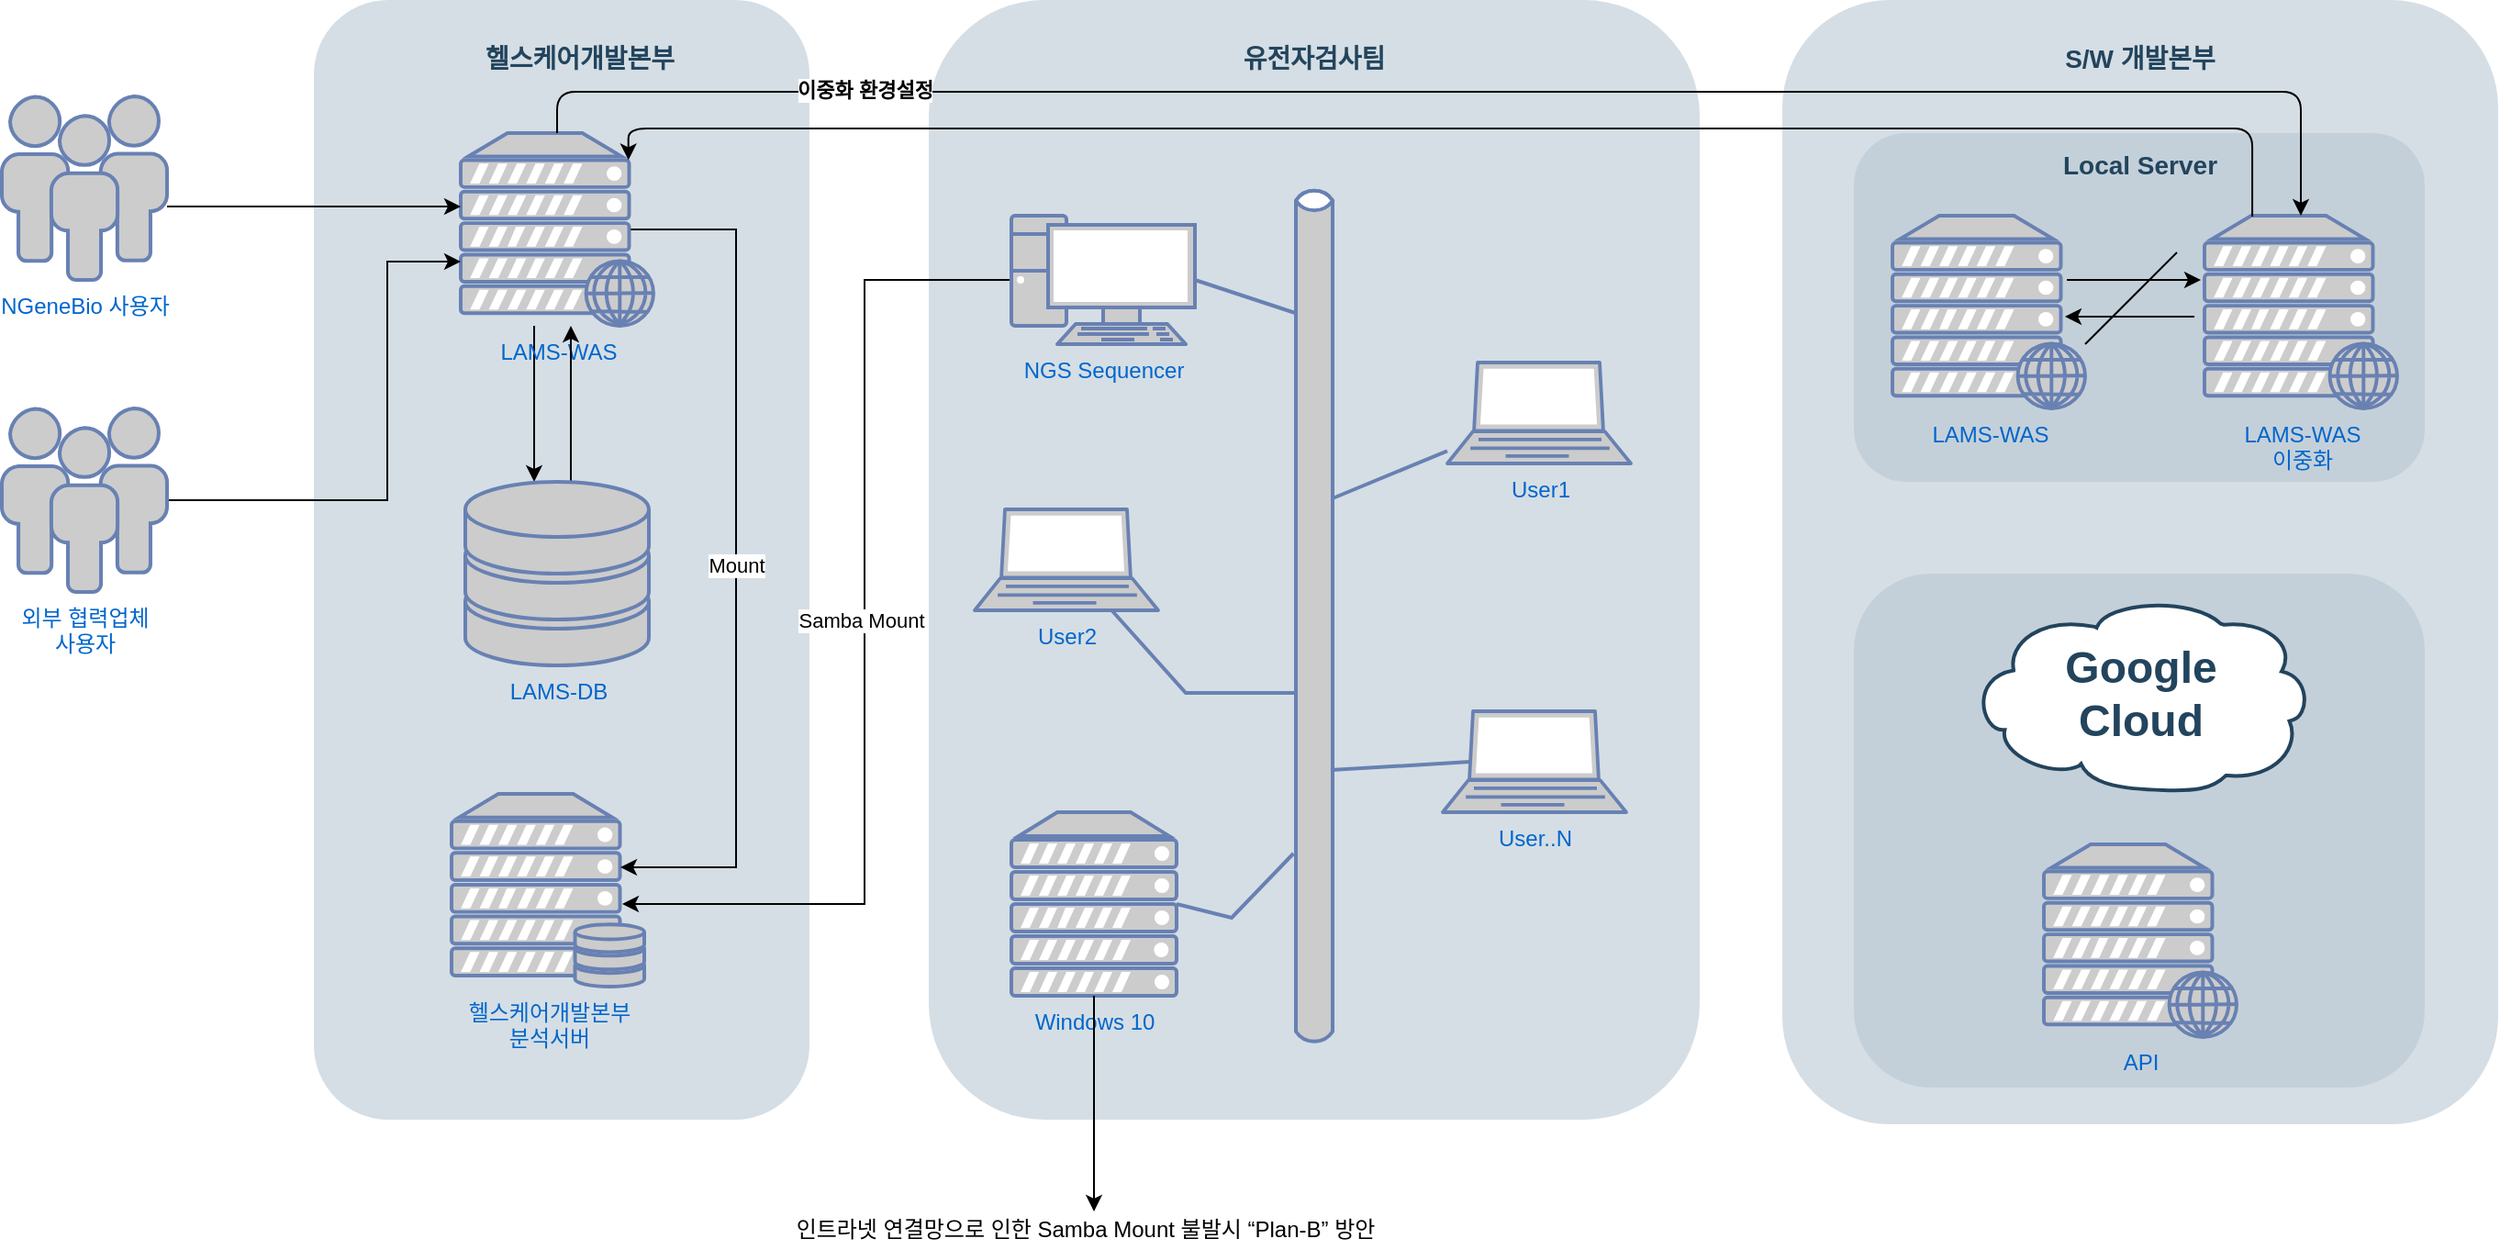 <mxfile version="14.9.5" type="github">
  <diagram id="EYfuoUODgCIz9-c0R4cI" name="페이지-1">
    <mxGraphModel dx="1469" dy="1100" grid="1" gridSize="10" guides="1" tooltips="1" connect="1" arrows="1" fold="1" page="1" pageScale="1" pageWidth="1600" pageHeight="900" math="0" shadow="0">
      <root>
        <mxCell id="0" />
        <mxCell id="1" parent="0" />
        <mxCell id="b1GEgxaDN2SPHYTd9Y_0-46" value="" style="rounded=1;whiteSpace=wrap;html=1;strokeColor=none;fillColor=#BAC8D3;fontSize=24;fontColor=#23445D;align=center;opacity=60;" parent="1" vertex="1">
          <mxGeometry x="1000" y="80" width="390" height="612.5" as="geometry" />
        </mxCell>
        <mxCell id="b1GEgxaDN2SPHYTd9Y_0-45" value="" style="rounded=1;whiteSpace=wrap;html=1;strokeColor=none;fillColor=#BAC8D3;fontSize=24;fontColor=#23445D;align=center;opacity=60;" parent="1" vertex="1">
          <mxGeometry x="1039" y="392.5" width="311" height="280" as="geometry" />
        </mxCell>
        <mxCell id="b1GEgxaDN2SPHYTd9Y_0-42" value="" style="rounded=1;whiteSpace=wrap;html=1;strokeColor=none;fillColor=#BAC8D3;fontSize=24;fontColor=#23445D;align=center;opacity=60;" parent="1" vertex="1">
          <mxGeometry x="1039" y="152.5" width="311" height="190" as="geometry" />
        </mxCell>
        <mxCell id="b1GEgxaDN2SPHYTd9Y_0-25" value="" style="rounded=1;whiteSpace=wrap;html=1;strokeColor=none;fillColor=#BAC8D3;fontSize=24;fontColor=#23445D;align=center;opacity=60;" parent="1" vertex="1">
          <mxGeometry x="535" y="80" width="420" height="610" as="geometry" />
        </mxCell>
        <mxCell id="b1GEgxaDN2SPHYTd9Y_0-10" value="" style="rounded=1;whiteSpace=wrap;html=1;strokeColor=none;fillColor=#BAC8D3;fontSize=24;fontColor=#23445D;align=center;opacity=60;" parent="1" vertex="1">
          <mxGeometry x="200" y="80" width="270" height="610" as="geometry" />
        </mxCell>
        <mxCell id="b1GEgxaDN2SPHYTd9Y_0-3" value="헬스케어개발본부&lt;br&gt;분석서버" style="fontColor=#0066CC;verticalAlign=top;verticalLabelPosition=bottom;labelPosition=center;align=center;html=1;outlineConnect=0;fillColor=#CCCCCC;strokeColor=#6881B3;gradientColor=none;gradientDirection=north;strokeWidth=2;shape=mxgraph.networks.server_storage;" parent="1" vertex="1">
          <mxGeometry x="275" y="512.5" width="105" height="105" as="geometry" />
        </mxCell>
        <mxCell id="b1GEgxaDN2SPHYTd9Y_0-12" value="" style="edgeStyle=orthogonalEdgeStyle;rounded=0;orthogonalLoop=1;jettySize=auto;html=1;" parent="1" source="b1GEgxaDN2SPHYTd9Y_0-4" target="b1GEgxaDN2SPHYTd9Y_0-5" edge="1">
          <mxGeometry relative="1" as="geometry">
            <Array as="points">
              <mxPoint x="320" y="302.5" />
              <mxPoint x="320" y="302.5" />
            </Array>
          </mxGeometry>
        </mxCell>
        <mxCell id="b1GEgxaDN2SPHYTd9Y_0-13" style="edgeStyle=orthogonalEdgeStyle;rounded=0;orthogonalLoop=1;jettySize=auto;html=1;exitX=0.88;exitY=0.5;exitDx=0;exitDy=0;exitPerimeter=0;" parent="1" source="b1GEgxaDN2SPHYTd9Y_0-4" edge="1">
          <mxGeometry relative="1" as="geometry">
            <mxPoint x="367" y="552.5" as="targetPoint" />
            <Array as="points">
              <mxPoint x="430" y="205.5" />
              <mxPoint x="430" y="552.5" />
              <mxPoint x="367" y="552.5" />
            </Array>
          </mxGeometry>
        </mxCell>
        <mxCell id="b1GEgxaDN2SPHYTd9Y_0-14" value="Mount" style="edgeLabel;html=1;align=center;verticalAlign=middle;resizable=0;points=[];" parent="b1GEgxaDN2SPHYTd9Y_0-13" vertex="1" connectable="0">
          <mxGeometry x="-0.15" y="2" relative="1" as="geometry">
            <mxPoint x="-2" y="41" as="offset" />
          </mxGeometry>
        </mxCell>
        <mxCell id="b1GEgxaDN2SPHYTd9Y_0-4" value="LAMS-WAS" style="fontColor=#0066CC;verticalAlign=top;verticalLabelPosition=bottom;labelPosition=center;align=center;html=1;outlineConnect=0;fillColor=#CCCCCC;strokeColor=#6881B3;gradientColor=none;gradientDirection=north;strokeWidth=2;shape=mxgraph.networks.web_server;" parent="1" vertex="1">
          <mxGeometry x="280" y="152.5" width="105" height="105" as="geometry" />
        </mxCell>
        <mxCell id="b1GEgxaDN2SPHYTd9Y_0-20" value="" style="edgeStyle=orthogonalEdgeStyle;rounded=0;orthogonalLoop=1;jettySize=auto;html=1;" parent="1" source="b1GEgxaDN2SPHYTd9Y_0-5" target="b1GEgxaDN2SPHYTd9Y_0-4" edge="1">
          <mxGeometry relative="1" as="geometry">
            <Array as="points">
              <mxPoint x="340" y="302.5" />
              <mxPoint x="340" y="302.5" />
            </Array>
          </mxGeometry>
        </mxCell>
        <mxCell id="b1GEgxaDN2SPHYTd9Y_0-5" value="LAMS-DB" style="fontColor=#0066CC;verticalAlign=top;verticalLabelPosition=bottom;labelPosition=center;align=center;html=1;outlineConnect=0;fillColor=#CCCCCC;strokeColor=#6881B3;gradientColor=none;gradientDirection=north;strokeWidth=2;shape=mxgraph.networks.storage;" parent="1" vertex="1">
          <mxGeometry x="282.5" y="342.5" width="100" height="100" as="geometry" />
        </mxCell>
        <mxCell id="b1GEgxaDN2SPHYTd9Y_0-6" value="LAMS-WAS" style="fontColor=#0066CC;verticalAlign=top;verticalLabelPosition=bottom;labelPosition=center;align=center;html=1;outlineConnect=0;fillColor=#CCCCCC;strokeColor=#6881B3;gradientColor=none;gradientDirection=north;strokeWidth=2;shape=mxgraph.networks.web_server;direction=east;" parent="1" vertex="1">
          <mxGeometry x="1060" y="197.5" width="105" height="105" as="geometry" />
        </mxCell>
        <mxCell id="b1GEgxaDN2SPHYTd9Y_0-7" value="API" style="fontColor=#0066CC;verticalAlign=top;verticalLabelPosition=bottom;labelPosition=center;align=center;html=1;outlineConnect=0;fillColor=#CCCCCC;strokeColor=#6881B3;gradientColor=none;gradientDirection=north;strokeWidth=2;shape=mxgraph.networks.web_server;" parent="1" vertex="1">
          <mxGeometry x="1142.5" y="540" width="105" height="105" as="geometry" />
        </mxCell>
        <mxCell id="b1GEgxaDN2SPHYTd9Y_0-18" style="edgeStyle=orthogonalEdgeStyle;rounded=0;orthogonalLoop=1;jettySize=auto;html=1;" parent="1" source="b1GEgxaDN2SPHYTd9Y_0-8" target="b1GEgxaDN2SPHYTd9Y_0-4" edge="1">
          <mxGeometry relative="1" as="geometry">
            <Array as="points">
              <mxPoint x="240" y="352.5" />
              <mxPoint x="240" y="222.5" />
            </Array>
          </mxGeometry>
        </mxCell>
        <mxCell id="b1GEgxaDN2SPHYTd9Y_0-8" value="외부 협력업체&lt;br&gt;사용자" style="fontColor=#0066CC;verticalAlign=top;verticalLabelPosition=bottom;labelPosition=center;align=center;html=1;outlineConnect=0;fillColor=#CCCCCC;strokeColor=#6881B3;gradientColor=none;gradientDirection=north;strokeWidth=2;shape=mxgraph.networks.users;" parent="1" vertex="1">
          <mxGeometry x="30" y="302.5" width="90" height="100" as="geometry" />
        </mxCell>
        <mxCell id="b1GEgxaDN2SPHYTd9Y_0-11" value="&lt;font color=&quot;#23445d&quot;&gt;헬스케어개발본부&lt;/font&gt;" style="rounded=1;whiteSpace=wrap;html=1;strokeColor=none;fillColor=none;fontSize=14;fontColor=#742B21;align=center;fontStyle=1" parent="1" vertex="1">
          <mxGeometry x="275" y="102.5" width="140" height="19" as="geometry" />
        </mxCell>
        <mxCell id="b1GEgxaDN2SPHYTd9Y_0-19" style="edgeStyle=orthogonalEdgeStyle;rounded=0;orthogonalLoop=1;jettySize=auto;html=1;" parent="1" source="b1GEgxaDN2SPHYTd9Y_0-15" target="b1GEgxaDN2SPHYTd9Y_0-4" edge="1">
          <mxGeometry relative="1" as="geometry">
            <Array as="points">
              <mxPoint x="180" y="192.5" />
              <mxPoint x="180" y="192.5" />
            </Array>
          </mxGeometry>
        </mxCell>
        <mxCell id="b1GEgxaDN2SPHYTd9Y_0-15" value="NGeneBio 사용자" style="fontColor=#0066CC;verticalAlign=top;verticalLabelPosition=bottom;labelPosition=center;align=center;html=1;outlineConnect=0;fillColor=#CCCCCC;strokeColor=#6881B3;gradientColor=none;gradientDirection=north;strokeWidth=2;shape=mxgraph.networks.users;" parent="1" vertex="1">
          <mxGeometry x="30" y="132.5" width="90" height="100" as="geometry" />
        </mxCell>
        <mxCell id="b1GEgxaDN2SPHYTd9Y_0-30" style="edgeStyle=orthogonalEdgeStyle;rounded=0;orthogonalLoop=1;jettySize=auto;html=1;exitX=0;exitY=0.5;exitDx=0;exitDy=0;exitPerimeter=0;" parent="1" source="b1GEgxaDN2SPHYTd9Y_0-24" edge="1">
          <mxGeometry relative="1" as="geometry">
            <mxPoint x="603" y="187.5" as="sourcePoint" />
            <mxPoint x="368" y="572.5" as="targetPoint" />
            <Array as="points">
              <mxPoint x="500" y="233" />
              <mxPoint x="500" y="573" />
            </Array>
          </mxGeometry>
        </mxCell>
        <mxCell id="b1GEgxaDN2SPHYTd9Y_0-31" value="Samba Mount" style="edgeLabel;html=1;align=center;verticalAlign=middle;resizable=0;points=[];" parent="b1GEgxaDN2SPHYTd9Y_0-30" vertex="1" connectable="0">
          <mxGeometry x="-0.282" y="-2" relative="1" as="geometry">
            <mxPoint y="67" as="offset" />
          </mxGeometry>
        </mxCell>
        <mxCell id="b1GEgxaDN2SPHYTd9Y_0-24" value="NGS Sequencer" style="fontColor=#0066CC;verticalAlign=top;verticalLabelPosition=bottom;labelPosition=center;align=center;html=1;outlineConnect=0;fillColor=#CCCCCC;strokeColor=#6881B3;gradientColor=none;gradientDirection=north;strokeWidth=2;shape=mxgraph.networks.pc;" parent="1" vertex="1">
          <mxGeometry x="580" y="197.5" width="100" height="70" as="geometry" />
        </mxCell>
        <mxCell id="b1GEgxaDN2SPHYTd9Y_0-26" value="&lt;font color=&quot;#23445d&quot;&gt;유전자검사팀&lt;/font&gt;" style="rounded=1;whiteSpace=wrap;html=1;strokeColor=none;fillColor=none;fontSize=14;fontColor=#742B21;align=center;fontStyle=1" parent="1" vertex="1">
          <mxGeometry x="675" y="102.5" width="140" height="19" as="geometry" />
        </mxCell>
        <mxCell id="b1GEgxaDN2SPHYTd9Y_0-27" value="User1" style="fontColor=#0066CC;verticalAlign=top;verticalLabelPosition=bottom;labelPosition=center;align=center;html=1;outlineConnect=0;fillColor=#CCCCCC;strokeColor=#6881B3;gradientColor=none;gradientDirection=north;strokeWidth=2;shape=mxgraph.networks.laptop;" parent="1" vertex="1">
          <mxGeometry x="817.5" y="277.5" width="100" height="55" as="geometry" />
        </mxCell>
        <mxCell id="b1GEgxaDN2SPHYTd9Y_0-28" value="User2" style="fontColor=#0066CC;verticalAlign=top;verticalLabelPosition=bottom;labelPosition=center;align=center;html=1;outlineConnect=0;fillColor=#CCCCCC;strokeColor=#6881B3;gradientColor=none;gradientDirection=north;strokeWidth=2;shape=mxgraph.networks.laptop;" parent="1" vertex="1">
          <mxGeometry x="560" y="357.5" width="100" height="55" as="geometry" />
        </mxCell>
        <mxCell id="b1GEgxaDN2SPHYTd9Y_0-29" value="User..N" style="fontColor=#0066CC;verticalAlign=top;verticalLabelPosition=bottom;labelPosition=center;align=center;html=1;outlineConnect=0;fillColor=#CCCCCC;strokeColor=#6881B3;gradientColor=none;gradientDirection=north;strokeWidth=2;shape=mxgraph.networks.laptop;" parent="1" vertex="1">
          <mxGeometry x="815" y="467.5" width="100" height="55" as="geometry" />
        </mxCell>
        <mxCell id="b1GEgxaDN2SPHYTd9Y_0-32" value="" style="html=1;fillColor=#CCCCCC;strokeColor=#6881B3;gradientColor=none;gradientDirection=north;strokeWidth=2;shape=mxgraph.networks.bus;gradientColor=none;gradientDirection=north;fontColor=#ffffff;perimeter=backbonePerimeter;backboneSize=20;horizontal=1;rotation=-90;" parent="1" vertex="1">
          <mxGeometry x="510.63" y="405.63" width="468.75" height="20" as="geometry" />
        </mxCell>
        <mxCell id="b1GEgxaDN2SPHYTd9Y_0-34" value="" style="strokeColor=#6881B3;edgeStyle=none;rounded=0;endArrow=none;html=1;strokeWidth=2;exitX=0.255;exitY=0.9;exitDx=0;exitDy=0;exitPerimeter=0;entryX=0.15;entryY=0.5;entryDx=0;entryDy=0;entryPerimeter=0;" parent="1" target="b1GEgxaDN2SPHYTd9Y_0-29" edge="1">
          <mxGeometry relative="1" as="geometry">
            <mxPoint x="754" y="499.525" as="sourcePoint" />
            <mxPoint x="816" y="497.02" as="targetPoint" />
          </mxGeometry>
        </mxCell>
        <mxCell id="b1GEgxaDN2SPHYTd9Y_0-35" value="" style="strokeColor=#6881B3;edgeStyle=none;rounded=0;endArrow=none;html=1;strokeWidth=2;" parent="1" source="b1GEgxaDN2SPHYTd9Y_0-28" target="b1GEgxaDN2SPHYTd9Y_0-32" edge="1">
          <mxGeometry relative="1" as="geometry">
            <mxPoint x="985" y="467.5" as="sourcePoint" />
            <Array as="points">
              <mxPoint x="675" y="457.5" />
            </Array>
          </mxGeometry>
        </mxCell>
        <mxCell id="vfibNGRRKUkFYa84Mq6Q-5" value="" style="strokeColor=#6881B3;edgeStyle=none;rounded=0;endArrow=none;html=1;strokeWidth=2;exitX=1;exitY=0.5;exitDx=0;exitDy=0;exitPerimeter=0;" edge="1" parent="1" source="vfibNGRRKUkFYa84Mq6Q-4">
          <mxGeometry relative="1" as="geometry">
            <mxPoint x="632.995" y="500" as="sourcePoint" />
            <Array as="points">
              <mxPoint x="700" y="580" />
            </Array>
            <mxPoint x="733.673" y="545" as="targetPoint" />
          </mxGeometry>
        </mxCell>
        <mxCell id="b1GEgxaDN2SPHYTd9Y_0-40" value="" style="strokeColor=#6881B3;edgeStyle=none;rounded=0;endArrow=none;html=1;strokeWidth=2;" parent="1" source="b1GEgxaDN2SPHYTd9Y_0-27" edge="1">
          <mxGeometry relative="1" as="geometry">
            <mxPoint x="1045" y="607.5" as="sourcePoint" />
            <mxPoint x="755" y="351.5" as="targetPoint" />
            <Array as="points" />
          </mxGeometry>
        </mxCell>
        <mxCell id="b1GEgxaDN2SPHYTd9Y_0-41" value="" style="strokeColor=#6881B3;edgeStyle=none;rounded=0;endArrow=none;html=1;strokeWidth=2;entryX=0.852;entryY=0;entryDx=0;entryDy=0;entryPerimeter=0;exitX=1;exitY=0.5;exitDx=0;exitDy=0;exitPerimeter=0;" parent="1" source="b1GEgxaDN2SPHYTd9Y_0-24" target="b1GEgxaDN2SPHYTd9Y_0-32" edge="1">
          <mxGeometry relative="1" as="geometry">
            <mxPoint x="690" y="381.667" as="sourcePoint" />
            <mxPoint x="746" y="379.46" as="targetPoint" />
            <Array as="points" />
          </mxGeometry>
        </mxCell>
        <mxCell id="b1GEgxaDN2SPHYTd9Y_0-43" value="&lt;font color=&quot;#23445d&quot;&gt;S/W 개발본부&lt;/font&gt;" style="rounded=1;whiteSpace=wrap;html=1;strokeColor=none;fillColor=none;fontSize=14;fontColor=#742B21;align=center;fontStyle=1" parent="1" vertex="1">
          <mxGeometry x="1125" y="102.5" width="140" height="19" as="geometry" />
        </mxCell>
        <mxCell id="b1GEgxaDN2SPHYTd9Y_0-44" value="Google&lt;br&gt;Cloud" style="shape=mxgraph.cisco.storage.cloud;html=1;dashed=0;strokeColor=#23445D;fillColor=#ffffff;strokeWidth=2;fontFamily=Helvetica;fontSize=24;fontColor=#23445D;align=center;fontStyle=1" parent="1" vertex="1">
          <mxGeometry x="1102" y="405" width="186" height="106" as="geometry" />
        </mxCell>
        <mxCell id="b1GEgxaDN2SPHYTd9Y_0-47" value="&lt;font color=&quot;#23445d&quot;&gt;Local Server&lt;/font&gt;" style="rounded=1;whiteSpace=wrap;html=1;strokeColor=none;fillColor=none;fontSize=14;fontColor=#742B21;align=center;fontStyle=1" parent="1" vertex="1">
          <mxGeometry x="1125" y="160" width="140" height="19" as="geometry" />
        </mxCell>
        <mxCell id="b1GEgxaDN2SPHYTd9Y_0-48" value="LAMS-WAS&lt;br&gt;이중화" style="fontColor=#0066CC;verticalAlign=top;verticalLabelPosition=bottom;labelPosition=center;align=center;html=1;outlineConnect=0;fillColor=#CCCCCC;strokeColor=#6881B3;gradientColor=none;gradientDirection=north;strokeWidth=2;shape=mxgraph.networks.web_server;" parent="1" vertex="1">
          <mxGeometry x="1230" y="197.5" width="105" height="105" as="geometry" />
        </mxCell>
        <mxCell id="b1GEgxaDN2SPHYTd9Y_0-60" value="" style="endArrow=classic;html=1;" parent="1" edge="1">
          <mxGeometry width="50" height="50" relative="1" as="geometry">
            <mxPoint x="1155" y="232.5" as="sourcePoint" />
            <mxPoint x="1228" y="232.5" as="targetPoint" />
          </mxGeometry>
        </mxCell>
        <mxCell id="b1GEgxaDN2SPHYTd9Y_0-62" value="" style="endArrow=classic;html=1;" parent="1" edge="1">
          <mxGeometry width="50" height="50" relative="1" as="geometry">
            <mxPoint x="1224.5" y="252.5" as="sourcePoint" />
            <mxPoint x="1154" y="252.5" as="targetPoint" />
          </mxGeometry>
        </mxCell>
        <mxCell id="b1GEgxaDN2SPHYTd9Y_0-68" value="" style="edgeStyle=elbowEdgeStyle;elbow=vertical;endArrow=classic;html=1;" parent="1" source="b1GEgxaDN2SPHYTd9Y_0-4" target="b1GEgxaDN2SPHYTd9Y_0-48" edge="1">
          <mxGeometry width="50" height="50" relative="1" as="geometry">
            <mxPoint x="450" y="190" as="sourcePoint" />
            <mxPoint x="500" y="140" as="targetPoint" />
            <Array as="points">
              <mxPoint x="810" y="130" />
              <mxPoint x="850" y="60" />
            </Array>
          </mxGeometry>
        </mxCell>
        <mxCell id="b1GEgxaDN2SPHYTd9Y_0-69" value="이중화 환경설정" style="edgeLabel;html=1;align=center;verticalAlign=middle;resizable=0;points=[];fontStyle=1" parent="b1GEgxaDN2SPHYTd9Y_0-68" vertex="1" connectable="0">
          <mxGeometry x="0.286" y="1" relative="1" as="geometry">
            <mxPoint x="-479" as="offset" />
          </mxGeometry>
        </mxCell>
        <mxCell id="b1GEgxaDN2SPHYTd9Y_0-71" value="" style="edgeStyle=elbowEdgeStyle;elbow=vertical;endArrow=classic;html=1;entryX=0.87;entryY=0.14;entryDx=0;entryDy=0;entryPerimeter=0;exitX=0.248;exitY=0.005;exitDx=0;exitDy=0;exitPerimeter=0;" parent="1" source="b1GEgxaDN2SPHYTd9Y_0-48" target="b1GEgxaDN2SPHYTd9Y_0-4" edge="1">
          <mxGeometry width="50" height="50" relative="1" as="geometry">
            <mxPoint x="1210" y="190" as="sourcePoint" />
            <mxPoint x="360" y="153" as="targetPoint" />
            <Array as="points">
              <mxPoint x="820" y="150" />
            </Array>
          </mxGeometry>
        </mxCell>
        <mxCell id="b1GEgxaDN2SPHYTd9Y_0-73" value="" style="endArrow=none;html=1;" parent="1" edge="1">
          <mxGeometry width="50" height="50" relative="1" as="geometry">
            <mxPoint x="1165" y="267.5" as="sourcePoint" />
            <mxPoint x="1215" y="217.5" as="targetPoint" />
          </mxGeometry>
        </mxCell>
        <mxCell id="vfibNGRRKUkFYa84Mq6Q-4" value="Windows 10" style="fontColor=#0066CC;verticalAlign=top;verticalLabelPosition=bottom;labelPosition=center;align=center;html=1;outlineConnect=0;fillColor=#CCCCCC;strokeColor=#6881B3;gradientColor=none;gradientDirection=north;strokeWidth=2;shape=mxgraph.networks.server;" vertex="1" parent="1">
          <mxGeometry x="580" y="522.5" width="90" height="100" as="geometry" />
        </mxCell>
        <mxCell id="vfibNGRRKUkFYa84Mq6Q-8" value="" style="endArrow=classic;html=1;exitX=0.5;exitY=1;exitDx=0;exitDy=0;exitPerimeter=0;" edge="1" parent="1" source="vfibNGRRKUkFYa84Mq6Q-4">
          <mxGeometry width="50" height="50" relative="1" as="geometry">
            <mxPoint x="700" y="470" as="sourcePoint" />
            <mxPoint x="625" y="740" as="targetPoint" />
          </mxGeometry>
        </mxCell>
        <mxCell id="vfibNGRRKUkFYa84Mq6Q-9" value="인트라넷 연결망으로 인한 Samba Mount 불발시 “Plan-B” 방안" style="text;html=1;align=center;verticalAlign=middle;resizable=0;points=[];autosize=1;strokeColor=none;" vertex="1" parent="1">
          <mxGeometry x="460" y="740" width="320" height="20" as="geometry" />
        </mxCell>
      </root>
    </mxGraphModel>
  </diagram>
</mxfile>
